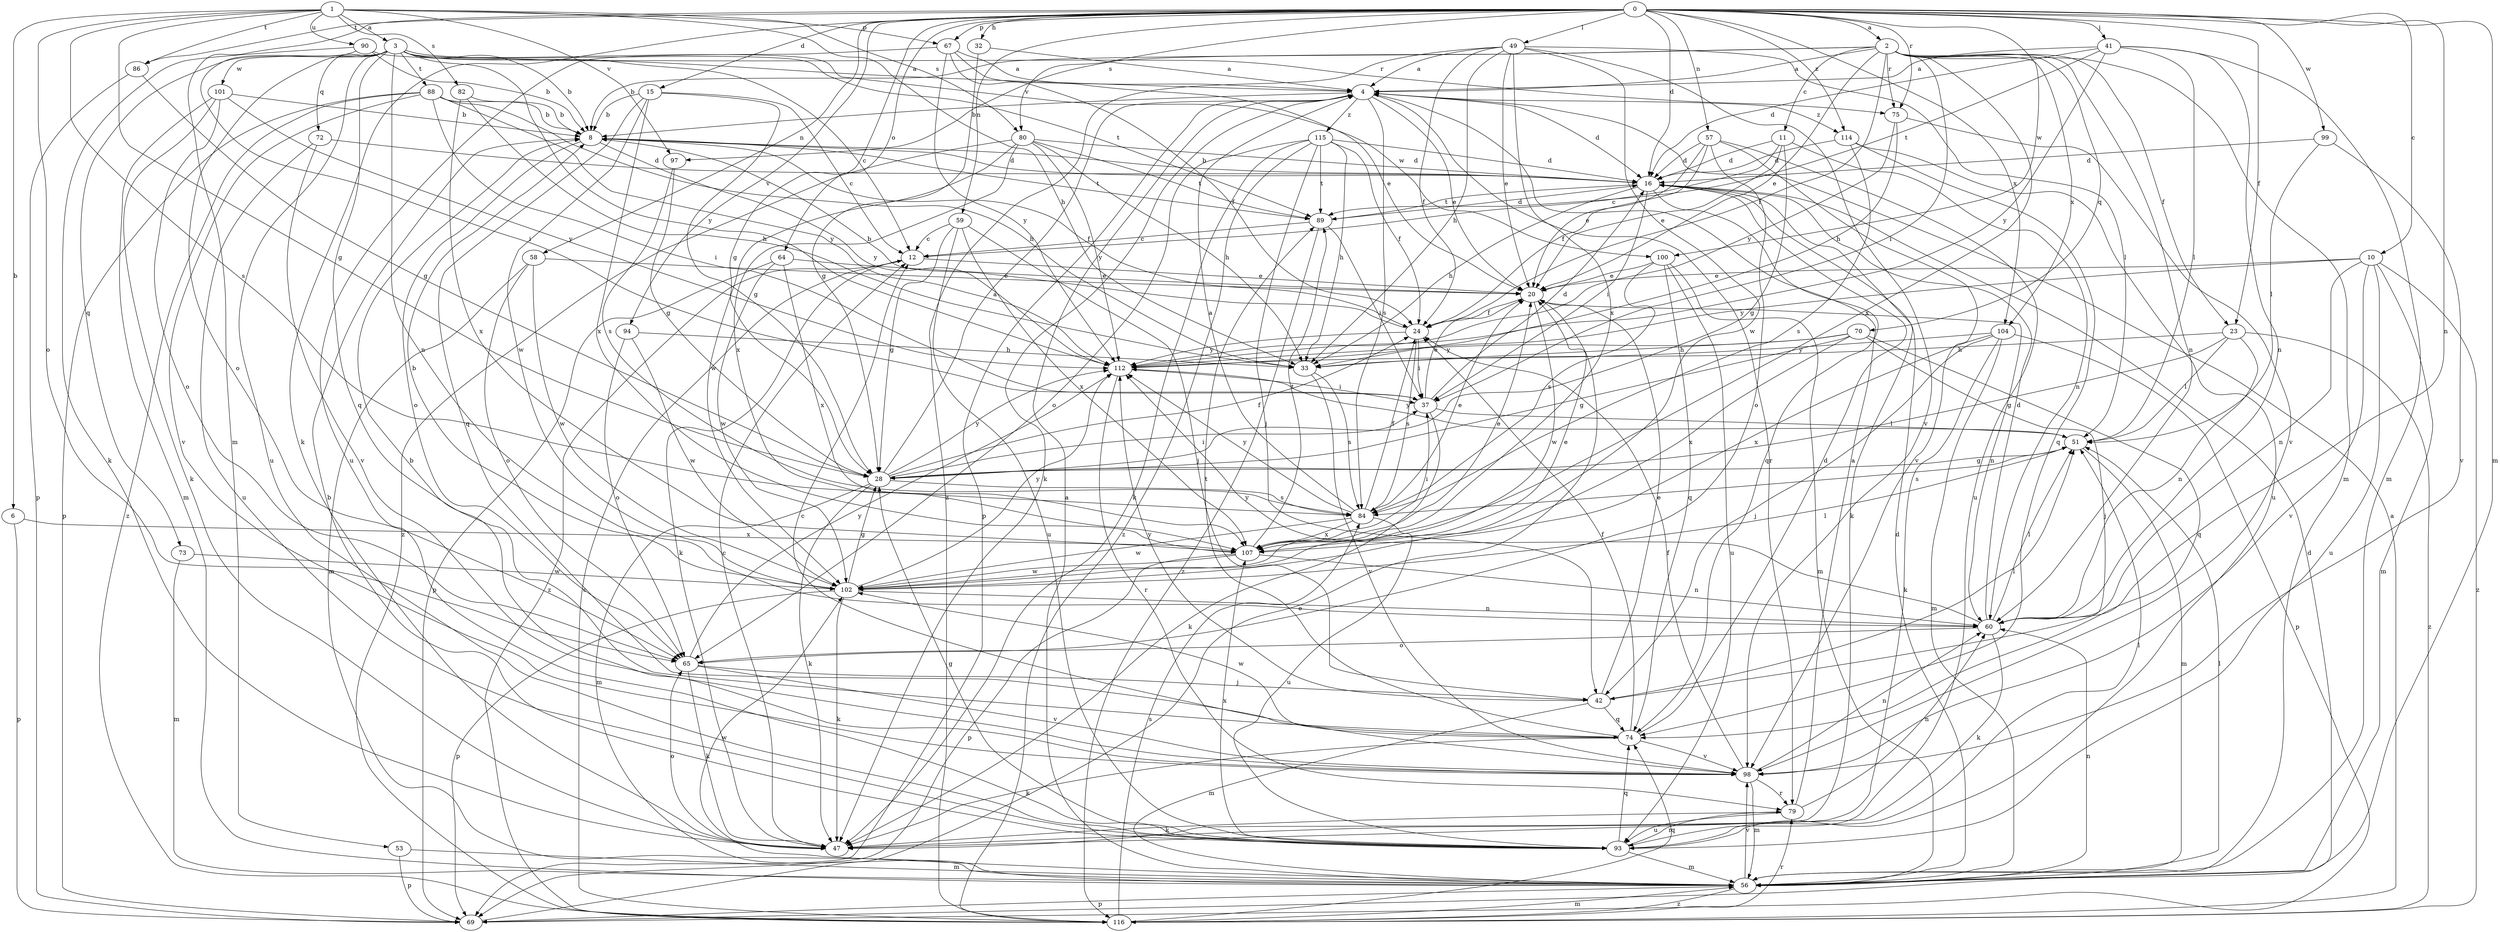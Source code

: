 strict digraph  {
0;
1;
2;
3;
4;
6;
8;
10;
11;
12;
15;
16;
20;
23;
24;
28;
32;
33;
37;
41;
42;
47;
49;
51;
53;
56;
57;
58;
59;
60;
64;
65;
67;
69;
70;
72;
73;
74;
75;
79;
80;
82;
84;
86;
88;
89;
90;
93;
94;
97;
98;
99;
100;
101;
102;
104;
107;
112;
114;
115;
116;
0 -> 2  [label=a];
0 -> 10  [label=c];
0 -> 15  [label=d];
0 -> 16  [label=d];
0 -> 23  [label=f];
0 -> 28  [label=g];
0 -> 32  [label=h];
0 -> 41  [label=j];
0 -> 47  [label=k];
0 -> 49  [label=l];
0 -> 53  [label=m];
0 -> 56  [label=m];
0 -> 57  [label=n];
0 -> 58  [label=n];
0 -> 59  [label=n];
0 -> 60  [label=n];
0 -> 64  [label=o];
0 -> 67  [label=p];
0 -> 75  [label=r];
0 -> 80  [label=s];
0 -> 86  [label=t];
0 -> 94  [label=v];
0 -> 99  [label=w];
0 -> 100  [label=w];
0 -> 104  [label=x];
0 -> 114  [label=z];
1 -> 3  [label=a];
1 -> 6  [label=b];
1 -> 28  [label=g];
1 -> 33  [label=h];
1 -> 65  [label=o];
1 -> 67  [label=p];
1 -> 80  [label=s];
1 -> 82  [label=s];
1 -> 84  [label=s];
1 -> 86  [label=t];
1 -> 90  [label=u];
1 -> 97  [label=v];
2 -> 4  [label=a];
2 -> 8  [label=b];
2 -> 11  [label=c];
2 -> 20  [label=e];
2 -> 23  [label=f];
2 -> 24  [label=f];
2 -> 37  [label=i];
2 -> 56  [label=m];
2 -> 60  [label=n];
2 -> 70  [label=q];
2 -> 75  [label=r];
2 -> 97  [label=v];
2 -> 104  [label=x];
2 -> 107  [label=x];
3 -> 8  [label=b];
3 -> 12  [label=c];
3 -> 60  [label=n];
3 -> 65  [label=o];
3 -> 72  [label=q];
3 -> 73  [label=q];
3 -> 74  [label=q];
3 -> 75  [label=r];
3 -> 88  [label=t];
3 -> 89  [label=t];
3 -> 93  [label=u];
3 -> 100  [label=w];
3 -> 101  [label=w];
3 -> 112  [label=y];
4 -> 8  [label=b];
4 -> 16  [label=d];
4 -> 20  [label=e];
4 -> 47  [label=k];
4 -> 69  [label=p];
4 -> 79  [label=r];
4 -> 84  [label=s];
4 -> 114  [label=z];
4 -> 115  [label=z];
6 -> 69  [label=p];
6 -> 107  [label=x];
8 -> 16  [label=d];
8 -> 24  [label=f];
8 -> 65  [label=o];
8 -> 89  [label=t];
8 -> 112  [label=y];
10 -> 20  [label=e];
10 -> 56  [label=m];
10 -> 60  [label=n];
10 -> 93  [label=u];
10 -> 98  [label=v];
10 -> 112  [label=y];
10 -> 116  [label=z];
11 -> 12  [label=c];
11 -> 16  [label=d];
11 -> 20  [label=e];
11 -> 28  [label=g];
11 -> 60  [label=n];
12 -> 20  [label=e];
12 -> 47  [label=k];
12 -> 116  [label=z];
15 -> 8  [label=b];
15 -> 12  [label=c];
15 -> 28  [label=g];
15 -> 74  [label=q];
15 -> 102  [label=w];
15 -> 107  [label=x];
16 -> 8  [label=b];
16 -> 33  [label=h];
16 -> 37  [label=i];
16 -> 47  [label=k];
16 -> 74  [label=q];
16 -> 89  [label=t];
20 -> 24  [label=f];
20 -> 60  [label=n];
20 -> 102  [label=w];
23 -> 28  [label=g];
23 -> 33  [label=h];
23 -> 51  [label=l];
23 -> 60  [label=n];
23 -> 116  [label=z];
24 -> 8  [label=b];
24 -> 37  [label=i];
24 -> 84  [label=s];
24 -> 112  [label=y];
28 -> 4  [label=a];
28 -> 24  [label=f];
28 -> 37  [label=i];
28 -> 47  [label=k];
28 -> 56  [label=m];
28 -> 84  [label=s];
28 -> 112  [label=y];
32 -> 4  [label=a];
32 -> 28  [label=g];
33 -> 84  [label=s];
33 -> 98  [label=v];
37 -> 16  [label=d];
37 -> 20  [label=e];
37 -> 47  [label=k];
37 -> 51  [label=l];
41 -> 4  [label=a];
41 -> 16  [label=d];
41 -> 51  [label=l];
41 -> 56  [label=m];
41 -> 60  [label=n];
41 -> 89  [label=t];
41 -> 112  [label=y];
42 -> 20  [label=e];
42 -> 51  [label=l];
42 -> 56  [label=m];
42 -> 74  [label=q];
42 -> 112  [label=y];
47 -> 12  [label=c];
47 -> 65  [label=o];
49 -> 4  [label=a];
49 -> 20  [label=e];
49 -> 24  [label=f];
49 -> 33  [label=h];
49 -> 51  [label=l];
49 -> 98  [label=v];
49 -> 102  [label=w];
49 -> 107  [label=x];
49 -> 116  [label=z];
51 -> 28  [label=g];
51 -> 56  [label=m];
51 -> 84  [label=s];
51 -> 112  [label=y];
53 -> 56  [label=m];
53 -> 69  [label=p];
56 -> 4  [label=a];
56 -> 16  [label=d];
56 -> 51  [label=l];
56 -> 60  [label=n];
56 -> 69  [label=p];
56 -> 98  [label=v];
56 -> 102  [label=w];
56 -> 116  [label=z];
57 -> 16  [label=d];
57 -> 20  [label=e];
57 -> 24  [label=f];
57 -> 65  [label=o];
57 -> 93  [label=u];
57 -> 98  [label=v];
58 -> 20  [label=e];
58 -> 56  [label=m];
58 -> 65  [label=o];
58 -> 102  [label=w];
59 -> 12  [label=c];
59 -> 28  [label=g];
59 -> 42  [label=j];
59 -> 93  [label=u];
59 -> 107  [label=x];
60 -> 16  [label=d];
60 -> 47  [label=k];
60 -> 51  [label=l];
60 -> 65  [label=o];
60 -> 112  [label=y];
64 -> 20  [label=e];
64 -> 69  [label=p];
64 -> 102  [label=w];
64 -> 107  [label=x];
65 -> 42  [label=j];
65 -> 47  [label=k];
65 -> 98  [label=v];
65 -> 112  [label=y];
67 -> 4  [label=a];
67 -> 20  [label=e];
67 -> 24  [label=f];
67 -> 93  [label=u];
67 -> 112  [label=y];
69 -> 16  [label=d];
69 -> 20  [label=e];
70 -> 28  [label=g];
70 -> 33  [label=h];
70 -> 42  [label=j];
70 -> 74  [label=q];
70 -> 107  [label=x];
70 -> 112  [label=y];
72 -> 16  [label=d];
72 -> 93  [label=u];
72 -> 98  [label=v];
73 -> 56  [label=m];
73 -> 102  [label=w];
74 -> 16  [label=d];
74 -> 24  [label=f];
74 -> 47  [label=k];
74 -> 89  [label=t];
74 -> 98  [label=v];
74 -> 102  [label=w];
75 -> 33  [label=h];
75 -> 98  [label=v];
75 -> 112  [label=y];
79 -> 4  [label=a];
79 -> 47  [label=k];
79 -> 60  [label=n];
79 -> 93  [label=u];
80 -> 16  [label=d];
80 -> 33  [label=h];
80 -> 89  [label=t];
80 -> 102  [label=w];
80 -> 107  [label=x];
80 -> 112  [label=y];
80 -> 116  [label=z];
82 -> 8  [label=b];
82 -> 33  [label=h];
82 -> 107  [label=x];
84 -> 4  [label=a];
84 -> 20  [label=e];
84 -> 24  [label=f];
84 -> 93  [label=u];
84 -> 102  [label=w];
84 -> 107  [label=x];
84 -> 112  [label=y];
86 -> 28  [label=g];
86 -> 69  [label=p];
88 -> 8  [label=b];
88 -> 33  [label=h];
88 -> 37  [label=i];
88 -> 69  [label=p];
88 -> 98  [label=v];
88 -> 112  [label=y];
88 -> 116  [label=z];
89 -> 12  [label=c];
89 -> 16  [label=d];
89 -> 37  [label=i];
89 -> 116  [label=z];
90 -> 4  [label=a];
90 -> 8  [label=b];
90 -> 37  [label=i];
90 -> 47  [label=k];
93 -> 8  [label=b];
93 -> 28  [label=g];
93 -> 51  [label=l];
93 -> 56  [label=m];
93 -> 74  [label=q];
93 -> 79  [label=r];
93 -> 107  [label=x];
94 -> 33  [label=h];
94 -> 65  [label=o];
94 -> 102  [label=w];
97 -> 28  [label=g];
97 -> 84  [label=s];
98 -> 8  [label=b];
98 -> 12  [label=c];
98 -> 24  [label=f];
98 -> 56  [label=m];
98 -> 60  [label=n];
98 -> 79  [label=r];
99 -> 16  [label=d];
99 -> 51  [label=l];
99 -> 98  [label=v];
100 -> 20  [label=e];
100 -> 56  [label=m];
100 -> 74  [label=q];
100 -> 84  [label=s];
100 -> 93  [label=u];
101 -> 8  [label=b];
101 -> 47  [label=k];
101 -> 56  [label=m];
101 -> 65  [label=o];
101 -> 112  [label=y];
102 -> 8  [label=b];
102 -> 20  [label=e];
102 -> 28  [label=g];
102 -> 47  [label=k];
102 -> 51  [label=l];
102 -> 60  [label=n];
102 -> 69  [label=p];
102 -> 112  [label=y];
104 -> 42  [label=j];
104 -> 47  [label=k];
104 -> 56  [label=m];
104 -> 69  [label=p];
104 -> 107  [label=x];
104 -> 112  [label=y];
107 -> 20  [label=e];
107 -> 37  [label=i];
107 -> 60  [label=n];
107 -> 69  [label=p];
107 -> 89  [label=t];
107 -> 102  [label=w];
112 -> 37  [label=i];
112 -> 79  [label=r];
114 -> 16  [label=d];
114 -> 74  [label=q];
114 -> 84  [label=s];
114 -> 93  [label=u];
115 -> 16  [label=d];
115 -> 24  [label=f];
115 -> 33  [label=h];
115 -> 42  [label=j];
115 -> 47  [label=k];
115 -> 65  [label=o];
115 -> 89  [label=t];
115 -> 116  [label=z];
116 -> 4  [label=a];
116 -> 12  [label=c];
116 -> 56  [label=m];
116 -> 74  [label=q];
116 -> 79  [label=r];
116 -> 84  [label=s];
}
